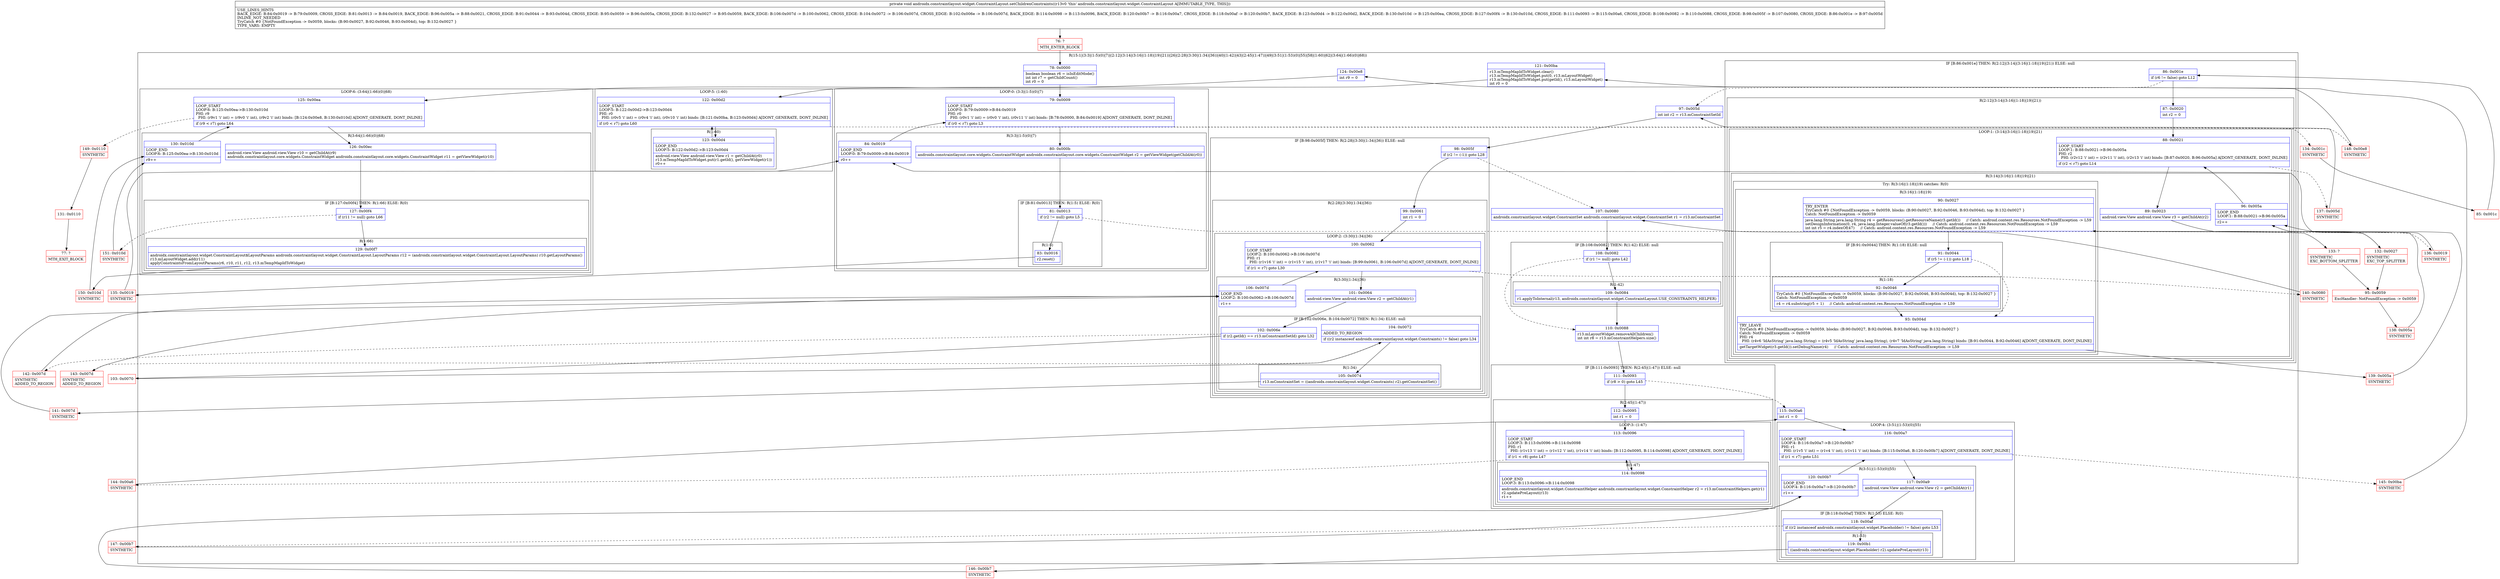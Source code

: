 digraph "CFG forandroidx.constraintlayout.widget.ConstraintLayout.setChildrenConstraints()V" {
subgraph cluster_Region_139215533 {
label = "R(15:1|(3:3|(1:5)(0)|7)|(2:12|(3:14|(3:16|(1:18)|19)|21))|26|(2:28|(3:30|(1:34)|36))|40|(1:42)|43|(2:45|(1:47))|49|(3:51|(1:53)(0)|55)|58|(1:60)|62|(3:64|(1:66)(0)|68))";
node [shape=record,color=blue];
Node_78 [shape=record,label="{78\:\ 0x0000|boolean boolean r6 = isInEditMode()\lint int r7 = getChildCount()\lint r0 = 0\l}"];
subgraph cluster_LoopRegion_1249999928 {
label = "LOOP:0: (3:3|(1:5)(0)|7)";
node [shape=record,color=blue];
Node_79 [shape=record,label="{79\:\ 0x0009|LOOP_START\lLOOP:0: B:79:0x0009\-\>B:84:0x0019\lPHI: r0 \l  PHI: (r0v1 'i' int) = (r0v0 'i' int), (r0v11 'i' int) binds: [B:78:0x0000, B:84:0x0019] A[DONT_GENERATE, DONT_INLINE]\l|if (r0 \< r7) goto L3\l}"];
subgraph cluster_Region_2116408292 {
label = "R(3:3|(1:5)(0)|7)";
node [shape=record,color=blue];
Node_80 [shape=record,label="{80\:\ 0x000b|androidx.constraintlayout.core.widgets.ConstraintWidget androidx.constraintlayout.core.widgets.ConstraintWidget r2 = getViewWidget(getChildAt(r0))\l}"];
subgraph cluster_IfRegion_2147084825 {
label = "IF [B:81:0x0013] THEN: R(1:5) ELSE: R(0)";
node [shape=record,color=blue];
Node_81 [shape=record,label="{81\:\ 0x0013|if (r2 != null) goto L5\l}"];
subgraph cluster_Region_1674349545 {
label = "R(1:5)";
node [shape=record,color=blue];
Node_83 [shape=record,label="{83\:\ 0x0016|r2.reset()\l}"];
}
subgraph cluster_Region_531429486 {
label = "R(0)";
node [shape=record,color=blue];
}
}
Node_84 [shape=record,label="{84\:\ 0x0019|LOOP_END\lLOOP:0: B:79:0x0009\-\>B:84:0x0019\l|r0++\l}"];
}
}
subgraph cluster_IfRegion_587708786 {
label = "IF [B:86:0x001e] THEN: R(2:12|(3:14|(3:16|(1:18)|19)|21)) ELSE: null";
node [shape=record,color=blue];
Node_86 [shape=record,label="{86\:\ 0x001e|if (r6 != false) goto L12\l}"];
subgraph cluster_Region_1796934235 {
label = "R(2:12|(3:14|(3:16|(1:18)|19)|21))";
node [shape=record,color=blue];
Node_87 [shape=record,label="{87\:\ 0x0020|int r2 = 0\l}"];
subgraph cluster_LoopRegion_548542191 {
label = "LOOP:1: (3:14|(3:16|(1:18)|19)|21)";
node [shape=record,color=blue];
Node_88 [shape=record,label="{88\:\ 0x0021|LOOP_START\lLOOP:1: B:88:0x0021\-\>B:96:0x005a\lPHI: r2 \l  PHI: (r2v12 'i' int) = (r2v11 'i' int), (r2v13 'i' int) binds: [B:87:0x0020, B:96:0x005a] A[DONT_GENERATE, DONT_INLINE]\l|if (r2 \< r7) goto L14\l}"];
subgraph cluster_Region_1875806004 {
label = "R(3:14|(3:16|(1:18)|19)|21)";
node [shape=record,color=blue];
Node_89 [shape=record,label="{89\:\ 0x0023|android.view.View android.view.View r3 = getChildAt(r2)\l}"];
subgraph cluster_TryCatchRegion_1990419230 {
label = "Try: R(3:16|(1:18)|19) catches: R(0)";
node [shape=record,color=blue];
subgraph cluster_Region_605493208 {
label = "R(3:16|(1:18)|19)";
node [shape=record,color=blue];
Node_90 [shape=record,label="{90\:\ 0x0027|TRY_ENTER\lTryCatch #0 \{NotFoundException \-\> 0x0059, blocks: (B:90:0x0027, B:92:0x0046, B:93:0x004d), top: B:132:0x0027 \}\lCatch: NotFoundException \-\> 0x0059\l|java.lang.String java.lang.String r4 = getResources().getResourceName(r3.getId())     \/\/ Catch: android.content.res.Resources.NotFoundException \-\> L59\lsetDesignInformation(0, r4, java.lang.Integer.valueOf(r3.getId()))     \/\/ Catch: android.content.res.Resources.NotFoundException \-\> L59\lint int r5 = r4.indexOf(47)     \/\/ Catch: android.content.res.Resources.NotFoundException \-\> L59\l}"];
subgraph cluster_IfRegion_1679107720 {
label = "IF [B:91:0x0044] THEN: R(1:18) ELSE: null";
node [shape=record,color=blue];
Node_91 [shape=record,label="{91\:\ 0x0044|if (r5 != (\-1)) goto L18\l}"];
subgraph cluster_Region_1475327996 {
label = "R(1:18)";
node [shape=record,color=blue];
Node_92 [shape=record,label="{92\:\ 0x0046|TryCatch #0 \{NotFoundException \-\> 0x0059, blocks: (B:90:0x0027, B:92:0x0046, B:93:0x004d), top: B:132:0x0027 \}\lCatch: NotFoundException \-\> 0x0059\l|r4 = r4.substring(r5 + 1)     \/\/ Catch: android.content.res.Resources.NotFoundException \-\> L59\l}"];
}
}
Node_93 [shape=record,label="{93\:\ 0x004d|TRY_LEAVE\lTryCatch #0 \{NotFoundException \-\> 0x0059, blocks: (B:90:0x0027, B:92:0x0046, B:93:0x004d), top: B:132:0x0027 \}\lCatch: NotFoundException \-\> 0x0059\lPHI: r4 \l  PHI: (r4v6 'IdAsString' java.lang.String) = (r4v5 'IdAsString' java.lang.String), (r4v7 'IdAsString' java.lang.String) binds: [B:91:0x0044, B:92:0x0046] A[DONT_GENERATE, DONT_INLINE]\l|getTargetWidget(r3.getId()).setDebugName(r4)     \/\/ Catch: android.content.res.Resources.NotFoundException \-\> L59\l}"];
}
subgraph cluster_Region_1411345310 {
label = "R(0) | ExcHandler: NotFoundException \-\> 0x0059\l";
node [shape=record,color=blue];
}
}
Node_96 [shape=record,label="{96\:\ 0x005a|LOOP_END\lLOOP:1: B:88:0x0021\-\>B:96:0x005a\l|r2++\l}"];
}
}
}
}
Node_97 [shape=record,label="{97\:\ 0x005d|int int r2 = r13.mConstraintSetId\l}"];
subgraph cluster_IfRegion_1654645958 {
label = "IF [B:98:0x005f] THEN: R(2:28|(3:30|(1:34)|36)) ELSE: null";
node [shape=record,color=blue];
Node_98 [shape=record,label="{98\:\ 0x005f|if (r2 != (\-1)) goto L28\l}"];
subgraph cluster_Region_923960255 {
label = "R(2:28|(3:30|(1:34)|36))";
node [shape=record,color=blue];
Node_99 [shape=record,label="{99\:\ 0x0061|int r1 = 0\l}"];
subgraph cluster_LoopRegion_1054926754 {
label = "LOOP:2: (3:30|(1:34)|36)";
node [shape=record,color=blue];
Node_100 [shape=record,label="{100\:\ 0x0062|LOOP_START\lLOOP:2: B:100:0x0062\-\>B:106:0x007d\lPHI: r1 \l  PHI: (r1v16 'i' int) = (r1v15 'i' int), (r1v17 'i' int) binds: [B:99:0x0061, B:106:0x007d] A[DONT_GENERATE, DONT_INLINE]\l|if (r1 \< r7) goto L30\l}"];
subgraph cluster_Region_1494989149 {
label = "R(3:30|(1:34)|36)";
node [shape=record,color=blue];
Node_101 [shape=record,label="{101\:\ 0x0064|android.view.View android.view.View r2 = getChildAt(r1)\l}"];
subgraph cluster_IfRegion_493543194 {
label = "IF [B:102:0x006e, B:104:0x0072] THEN: R(1:34) ELSE: null";
node [shape=record,color=blue];
Node_102 [shape=record,label="{102\:\ 0x006e|if (r2.getId() == r13.mConstraintSetId) goto L32\l}"];
Node_104 [shape=record,label="{104\:\ 0x0072|ADDED_TO_REGION\l|if ((r2 instanceof androidx.constraintlayout.widget.Constraints) != false) goto L34\l}"];
subgraph cluster_Region_1219979145 {
label = "R(1:34)";
node [shape=record,color=blue];
Node_105 [shape=record,label="{105\:\ 0x0074|r13.mConstraintSet = ((androidx.constraintlayout.widget.Constraints) r2).getConstraintSet()\l}"];
}
}
Node_106 [shape=record,label="{106\:\ 0x007d|LOOP_END\lLOOP:2: B:100:0x0062\-\>B:106:0x007d\l|r1++\l}"];
}
}
}
}
Node_107 [shape=record,label="{107\:\ 0x0080|androidx.constraintlayout.widget.ConstraintSet androidx.constraintlayout.widget.ConstraintSet r1 = r13.mConstraintSet\l}"];
subgraph cluster_IfRegion_823761287 {
label = "IF [B:108:0x0082] THEN: R(1:42) ELSE: null";
node [shape=record,color=blue];
Node_108 [shape=record,label="{108\:\ 0x0082|if (r1 != null) goto L42\l}"];
subgraph cluster_Region_2031779156 {
label = "R(1:42)";
node [shape=record,color=blue];
Node_109 [shape=record,label="{109\:\ 0x0084|r1.applyToInternal(r13, androidx.constraintlayout.widget.ConstraintLayout.USE_CONSTRAINTS_HELPER)\l}"];
}
}
Node_110 [shape=record,label="{110\:\ 0x0088|r13.mLayoutWidget.removeAllChildren()\lint int r8 = r13.mConstraintHelpers.size()\l}"];
subgraph cluster_IfRegion_703605600 {
label = "IF [B:111:0x0093] THEN: R(2:45|(1:47)) ELSE: null";
node [shape=record,color=blue];
Node_111 [shape=record,label="{111\:\ 0x0093|if (r8 \> 0) goto L45\l}"];
subgraph cluster_Region_1106290860 {
label = "R(2:45|(1:47))";
node [shape=record,color=blue];
Node_112 [shape=record,label="{112\:\ 0x0095|int r1 = 0\l}"];
subgraph cluster_LoopRegion_886330188 {
label = "LOOP:3: (1:47)";
node [shape=record,color=blue];
Node_113 [shape=record,label="{113\:\ 0x0096|LOOP_START\lLOOP:3: B:113:0x0096\-\>B:114:0x0098\lPHI: r1 \l  PHI: (r1v13 'i' int) = (r1v12 'i' int), (r1v14 'i' int) binds: [B:112:0x0095, B:114:0x0098] A[DONT_GENERATE, DONT_INLINE]\l|if (r1 \< r8) goto L47\l}"];
subgraph cluster_Region_1943329677 {
label = "R(1:47)";
node [shape=record,color=blue];
Node_114 [shape=record,label="{114\:\ 0x0098|LOOP_END\lLOOP:3: B:113:0x0096\-\>B:114:0x0098\l|androidx.constraintlayout.widget.ConstraintHelper androidx.constraintlayout.widget.ConstraintHelper r2 = r13.mConstraintHelpers.get(r1)\lr2.updatePreLayout(r13)\lr1++\l}"];
}
}
}
}
Node_115 [shape=record,label="{115\:\ 0x00a6|int r1 = 0\l}"];
subgraph cluster_LoopRegion_911564408 {
label = "LOOP:4: (3:51|(1:53)(0)|55)";
node [shape=record,color=blue];
Node_116 [shape=record,label="{116\:\ 0x00a7|LOOP_START\lLOOP:4: B:116:0x00a7\-\>B:120:0x00b7\lPHI: r1 \l  PHI: (r1v5 'i' int) = (r1v4 'i' int), (r1v11 'i' int) binds: [B:115:0x00a6, B:120:0x00b7] A[DONT_GENERATE, DONT_INLINE]\l|if (r1 \< r7) goto L51\l}"];
subgraph cluster_Region_1232871920 {
label = "R(3:51|(1:53)(0)|55)";
node [shape=record,color=blue];
Node_117 [shape=record,label="{117\:\ 0x00a9|android.view.View android.view.View r2 = getChildAt(r1)\l}"];
subgraph cluster_IfRegion_1965438108 {
label = "IF [B:118:0x00af] THEN: R(1:53) ELSE: R(0)";
node [shape=record,color=blue];
Node_118 [shape=record,label="{118\:\ 0x00af|if ((r2 instanceof androidx.constraintlayout.widget.Placeholder) != false) goto L53\l}"];
subgraph cluster_Region_653853659 {
label = "R(1:53)";
node [shape=record,color=blue];
Node_119 [shape=record,label="{119\:\ 0x00b1|((androidx.constraintlayout.widget.Placeholder) r2).updatePreLayout(r13)\l}"];
}
subgraph cluster_Region_1426417563 {
label = "R(0)";
node [shape=record,color=blue];
}
}
Node_120 [shape=record,label="{120\:\ 0x00b7|LOOP_END\lLOOP:4: B:116:0x00a7\-\>B:120:0x00b7\l|r1++\l}"];
}
}
Node_121 [shape=record,label="{121\:\ 0x00ba|r13.mTempMapIdToWidget.clear()\lr13.mTempMapIdToWidget.put(0, r13.mLayoutWidget)\lr13.mTempMapIdToWidget.put(getId(), r13.mLayoutWidget)\lint r0 = 0\l}"];
subgraph cluster_LoopRegion_2012517430 {
label = "LOOP:5: (1:60)";
node [shape=record,color=blue];
Node_122 [shape=record,label="{122\:\ 0x00d2|LOOP_START\lLOOP:5: B:122:0x00d2\-\>B:123:0x00d4\lPHI: r0 \l  PHI: (r0v5 'i' int) = (r0v4 'i' int), (r0v10 'i' int) binds: [B:121:0x00ba, B:123:0x00d4] A[DONT_GENERATE, DONT_INLINE]\l|if (r0 \< r7) goto L60\l}"];
subgraph cluster_Region_1671824726 {
label = "R(1:60)";
node [shape=record,color=blue];
Node_123 [shape=record,label="{123\:\ 0x00d4|LOOP_END\lLOOP:5: B:122:0x00d2\-\>B:123:0x00d4\l|android.view.View android.view.View r1 = getChildAt(r0)\lr13.mTempMapIdToWidget.put(r1.getId(), getViewWidget(r1))\lr0++\l}"];
}
}
Node_124 [shape=record,label="{124\:\ 0x00e8|int r9 = 0\l}"];
subgraph cluster_LoopRegion_1203892553 {
label = "LOOP:6: (3:64|(1:66)(0)|68)";
node [shape=record,color=blue];
Node_125 [shape=record,label="{125\:\ 0x00ea|LOOP_START\lLOOP:6: B:125:0x00ea\-\>B:130:0x010d\lPHI: r9 \l  PHI: (r9v1 'i' int) = (r9v0 'i' int), (r9v2 'i' int) binds: [B:124:0x00e8, B:130:0x010d] A[DONT_GENERATE, DONT_INLINE]\l|if (r9 \< r7) goto L64\l}"];
subgraph cluster_Region_1260751209 {
label = "R(3:64|(1:66)(0)|68)";
node [shape=record,color=blue];
Node_126 [shape=record,label="{126\:\ 0x00ec|android.view.View android.view.View r10 = getChildAt(r9)\landroidx.constraintlayout.core.widgets.ConstraintWidget androidx.constraintlayout.core.widgets.ConstraintWidget r11 = getViewWidget(r10)\l}"];
subgraph cluster_IfRegion_1576926578 {
label = "IF [B:127:0x00f4] THEN: R(1:66) ELSE: R(0)";
node [shape=record,color=blue];
Node_127 [shape=record,label="{127\:\ 0x00f4|if (r11 != null) goto L66\l}"];
subgraph cluster_Region_90286981 {
label = "R(1:66)";
node [shape=record,color=blue];
Node_129 [shape=record,label="{129\:\ 0x00f7|androidx.constraintlayout.widget.ConstraintLayout$LayoutParams androidx.constraintlayout.widget.ConstraintLayout.LayoutParams r12 = (androidx.constraintlayout.widget.ConstraintLayout.LayoutParams) r10.getLayoutParams()\lr13.mLayoutWidget.add(r11)\lapplyConstraintsFromLayoutParams(r6, r10, r11, r12, r13.mTempMapIdToWidget)\l}"];
}
subgraph cluster_Region_764578525 {
label = "R(0)";
node [shape=record,color=blue];
}
}
Node_130 [shape=record,label="{130\:\ 0x010d|LOOP_END\lLOOP:6: B:125:0x00ea\-\>B:130:0x010d\l|r9++\l}"];
}
}
}
subgraph cluster_Region_1411345310 {
label = "R(0) | ExcHandler: NotFoundException \-\> 0x0059\l";
node [shape=record,color=blue];
}
Node_76 [shape=record,color=red,label="{76\:\ ?|MTH_ENTER_BLOCK\l}"];
Node_135 [shape=record,color=red,label="{135\:\ 0x0019|SYNTHETIC\l}"];
Node_136 [shape=record,color=red,label="{136\:\ 0x0019|SYNTHETIC\l}"];
Node_134 [shape=record,color=red,label="{134\:\ 0x001c|SYNTHETIC\l}"];
Node_85 [shape=record,color=red,label="{85\:\ 0x001c}"];
Node_132 [shape=record,color=red,label="{132\:\ 0x0027|SYNTHETIC\lEXC_TOP_SPLITTER\l}"];
Node_139 [shape=record,color=red,label="{139\:\ 0x005a|SYNTHETIC\l}"];
Node_133 [shape=record,color=red,label="{133\:\ ?|SYNTHETIC\lEXC_BOTTOM_SPLITTER\l}"];
Node_95 [shape=record,color=red,label="{95\:\ 0x0059|ExcHandler: NotFoundException \-\> 0x0059\l}"];
Node_138 [shape=record,color=red,label="{138\:\ 0x005a|SYNTHETIC\l}"];
Node_137 [shape=record,color=red,label="{137\:\ 0x005d|SYNTHETIC\l}"];
Node_103 [shape=record,color=red,label="{103\:\ 0x0070}"];
Node_141 [shape=record,color=red,label="{141\:\ 0x007d|SYNTHETIC\l}"];
Node_143 [shape=record,color=red,label="{143\:\ 0x007d|SYNTHETIC\lADDED_TO_REGION\l}"];
Node_142 [shape=record,color=red,label="{142\:\ 0x007d|SYNTHETIC\lADDED_TO_REGION\l}"];
Node_140 [shape=record,color=red,label="{140\:\ 0x0080|SYNTHETIC\l}"];
Node_144 [shape=record,color=red,label="{144\:\ 0x00a6|SYNTHETIC\l}"];
Node_146 [shape=record,color=red,label="{146\:\ 0x00b7|SYNTHETIC\l}"];
Node_147 [shape=record,color=red,label="{147\:\ 0x00b7|SYNTHETIC\l}"];
Node_145 [shape=record,color=red,label="{145\:\ 0x00ba|SYNTHETIC\l}"];
Node_148 [shape=record,color=red,label="{148\:\ 0x00e8|SYNTHETIC\l}"];
Node_150 [shape=record,color=red,label="{150\:\ 0x010d|SYNTHETIC\l}"];
Node_151 [shape=record,color=red,label="{151\:\ 0x010d|SYNTHETIC\l}"];
Node_149 [shape=record,color=red,label="{149\:\ 0x0110|SYNTHETIC\l}"];
Node_131 [shape=record,color=red,label="{131\:\ 0x0110}"];
Node_77 [shape=record,color=red,label="{77\:\ ?|MTH_EXIT_BLOCK\l}"];
MethodNode[shape=record,label="{private void androidx.constraintlayout.widget.ConstraintLayout.setChildrenConstraints((r13v0 'this' androidx.constraintlayout.widget.ConstraintLayout A[IMMUTABLE_TYPE, THIS]))  | USE_LINES_HINTS\lBACK_EDGE: B:84:0x0019 \-\> B:79:0x0009, CROSS_EDGE: B:81:0x0013 \-\> B:84:0x0019, BACK_EDGE: B:96:0x005a \-\> B:88:0x0021, CROSS_EDGE: B:91:0x0044 \-\> B:93:0x004d, CROSS_EDGE: B:95:0x0059 \-\> B:96:0x005a, CROSS_EDGE: B:132:0x0027 \-\> B:95:0x0059, BACK_EDGE: B:106:0x007d \-\> B:100:0x0062, CROSS_EDGE: B:104:0x0072 \-\> B:106:0x007d, CROSS_EDGE: B:102:0x006e \-\> B:106:0x007d, BACK_EDGE: B:114:0x0098 \-\> B:113:0x0096, BACK_EDGE: B:120:0x00b7 \-\> B:116:0x00a7, CROSS_EDGE: B:118:0x00af \-\> B:120:0x00b7, BACK_EDGE: B:123:0x00d4 \-\> B:122:0x00d2, BACK_EDGE: B:130:0x010d \-\> B:125:0x00ea, CROSS_EDGE: B:127:0x00f4 \-\> B:130:0x010d, CROSS_EDGE: B:111:0x0093 \-\> B:115:0x00a6, CROSS_EDGE: B:108:0x0082 \-\> B:110:0x0088, CROSS_EDGE: B:98:0x005f \-\> B:107:0x0080, CROSS_EDGE: B:86:0x001e \-\> B:97:0x005d\lINLINE_NOT_NEEDED\lTryCatch #0 \{NotFoundException \-\> 0x0059, blocks: (B:90:0x0027, B:92:0x0046, B:93:0x004d), top: B:132:0x0027 \}\lTYPE_VARS: EMPTY\l}"];
MethodNode -> Node_76;Node_78 -> Node_79;
Node_79 -> Node_80;
Node_79 -> Node_134[style=dashed];
Node_80 -> Node_81;
Node_81 -> Node_83;
Node_81 -> Node_136[style=dashed];
Node_83 -> Node_135;
Node_84 -> Node_79;
Node_86 -> Node_87;
Node_86 -> Node_97[style=dashed];
Node_87 -> Node_88;
Node_88 -> Node_89;
Node_88 -> Node_137[style=dashed];
Node_89 -> Node_132;
Node_90 -> Node_91;
Node_90 -> Node_133;
Node_91 -> Node_92;
Node_91 -> Node_93[style=dashed];
Node_92 -> Node_93;
Node_93 -> Node_139;
Node_96 -> Node_88;
Node_97 -> Node_98;
Node_98 -> Node_99;
Node_98 -> Node_107[style=dashed];
Node_99 -> Node_100;
Node_100 -> Node_101;
Node_100 -> Node_140[style=dashed];
Node_101 -> Node_102;
Node_102 -> Node_103;
Node_102 -> Node_142[style=dashed];
Node_104 -> Node_105;
Node_104 -> Node_143[style=dashed];
Node_105 -> Node_141;
Node_106 -> Node_100;
Node_107 -> Node_108;
Node_108 -> Node_109;
Node_108 -> Node_110[style=dashed];
Node_109 -> Node_110;
Node_110 -> Node_111;
Node_111 -> Node_112;
Node_111 -> Node_115[style=dashed];
Node_112 -> Node_113;
Node_113 -> Node_114;
Node_113 -> Node_144[style=dashed];
Node_114 -> Node_113;
Node_115 -> Node_116;
Node_116 -> Node_117;
Node_116 -> Node_145[style=dashed];
Node_117 -> Node_118;
Node_118 -> Node_119;
Node_118 -> Node_147[style=dashed];
Node_119 -> Node_146;
Node_120 -> Node_116;
Node_121 -> Node_122;
Node_122 -> Node_123;
Node_122 -> Node_148[style=dashed];
Node_123 -> Node_122;
Node_124 -> Node_125;
Node_125 -> Node_126;
Node_125 -> Node_149[style=dashed];
Node_126 -> Node_127;
Node_127 -> Node_129;
Node_127 -> Node_151[style=dashed];
Node_129 -> Node_150;
Node_130 -> Node_125;
Node_76 -> Node_78;
Node_135 -> Node_84;
Node_136 -> Node_84;
Node_134 -> Node_85;
Node_85 -> Node_86;
Node_132 -> Node_90;
Node_132 -> Node_95;
Node_139 -> Node_96;
Node_133 -> Node_95;
Node_95 -> Node_138;
Node_138 -> Node_96;
Node_137 -> Node_97;
Node_103 -> Node_104;
Node_141 -> Node_106;
Node_143 -> Node_106;
Node_142 -> Node_106;
Node_140 -> Node_107;
Node_144 -> Node_115;
Node_146 -> Node_120;
Node_147 -> Node_120;
Node_145 -> Node_121;
Node_148 -> Node_124;
Node_150 -> Node_130;
Node_151 -> Node_130;
Node_149 -> Node_131;
Node_131 -> Node_77;
}

